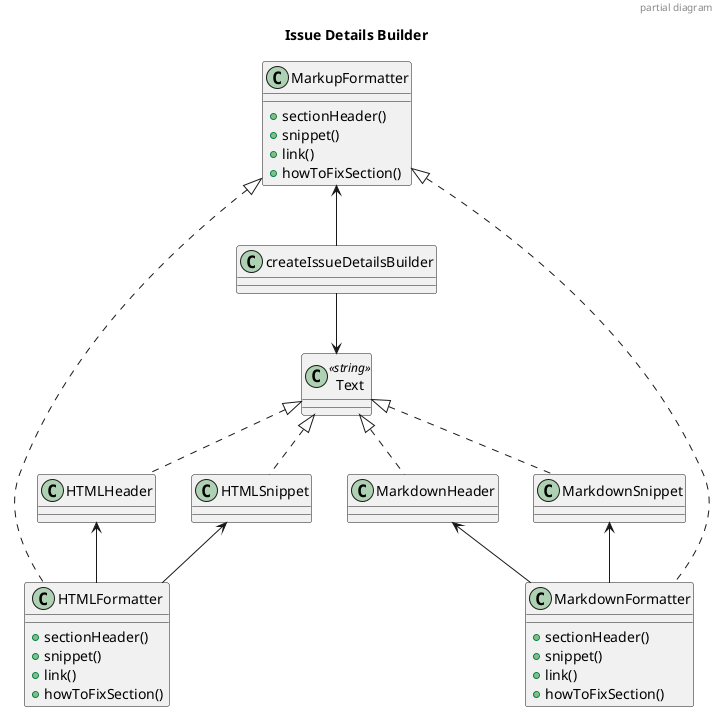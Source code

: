 ' Copyright (c) Microsoft Corporation. All rights reserved.
' Licensed under the MIT License.
@startuml

title Issue Details Builder
header partial diagram

class MarkupFormatter {
 +sectionHeader()
 +snippet()
 +link()
 +howToFixSection()
}

class HTMLFormatter {
 +sectionHeader()
 +snippet()
 +link()
 +howToFixSection()
}

class MarkdownFormatter {
 +sectionHeader()
 +snippet()
 +link()
 +howToFixSection()
}

class Text <<string>>
class HTMLHeader
class MarkdownHeader

class HTMLSnippet
class MarkdownSnippet

class createIssueDetailsBuilder

MarkupFormatter <-- createIssueDetailsBuilder

createIssueDetailsBuilder --> Text

MarkupFormatter <|.. HTMLFormatter
MarkupFormatter <|.. MarkdownFormatter

Text <|.. MarkdownHeader
Text <|.. HTMLHeader
Text <|.. HTMLSnippet
Text <|.. MarkdownSnippet

HTMLHeader <-- HTMLFormatter
HTMLSnippet <-- HTMLFormatter
MarkdownHeader <-- MarkdownFormatter
MarkdownSnippet <-- MarkdownFormatter

@enduml
